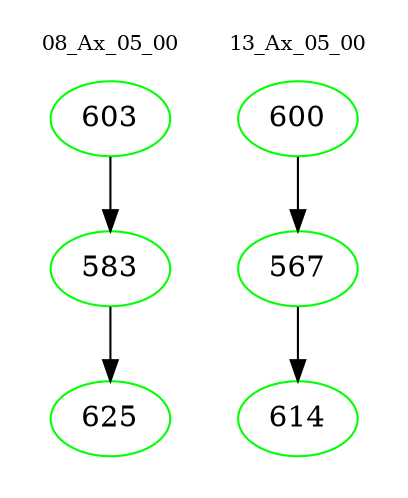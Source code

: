 digraph{
subgraph cluster_0 {
color = white
label = "08_Ax_05_00";
fontsize=10;
T0_603 [label="603", color="green"]
T0_603 -> T0_583 [color="black"]
T0_583 [label="583", color="green"]
T0_583 -> T0_625 [color="black"]
T0_625 [label="625", color="green"]
}
subgraph cluster_1 {
color = white
label = "13_Ax_05_00";
fontsize=10;
T1_600 [label="600", color="green"]
T1_600 -> T1_567 [color="black"]
T1_567 [label="567", color="green"]
T1_567 -> T1_614 [color="black"]
T1_614 [label="614", color="green"]
}
}
